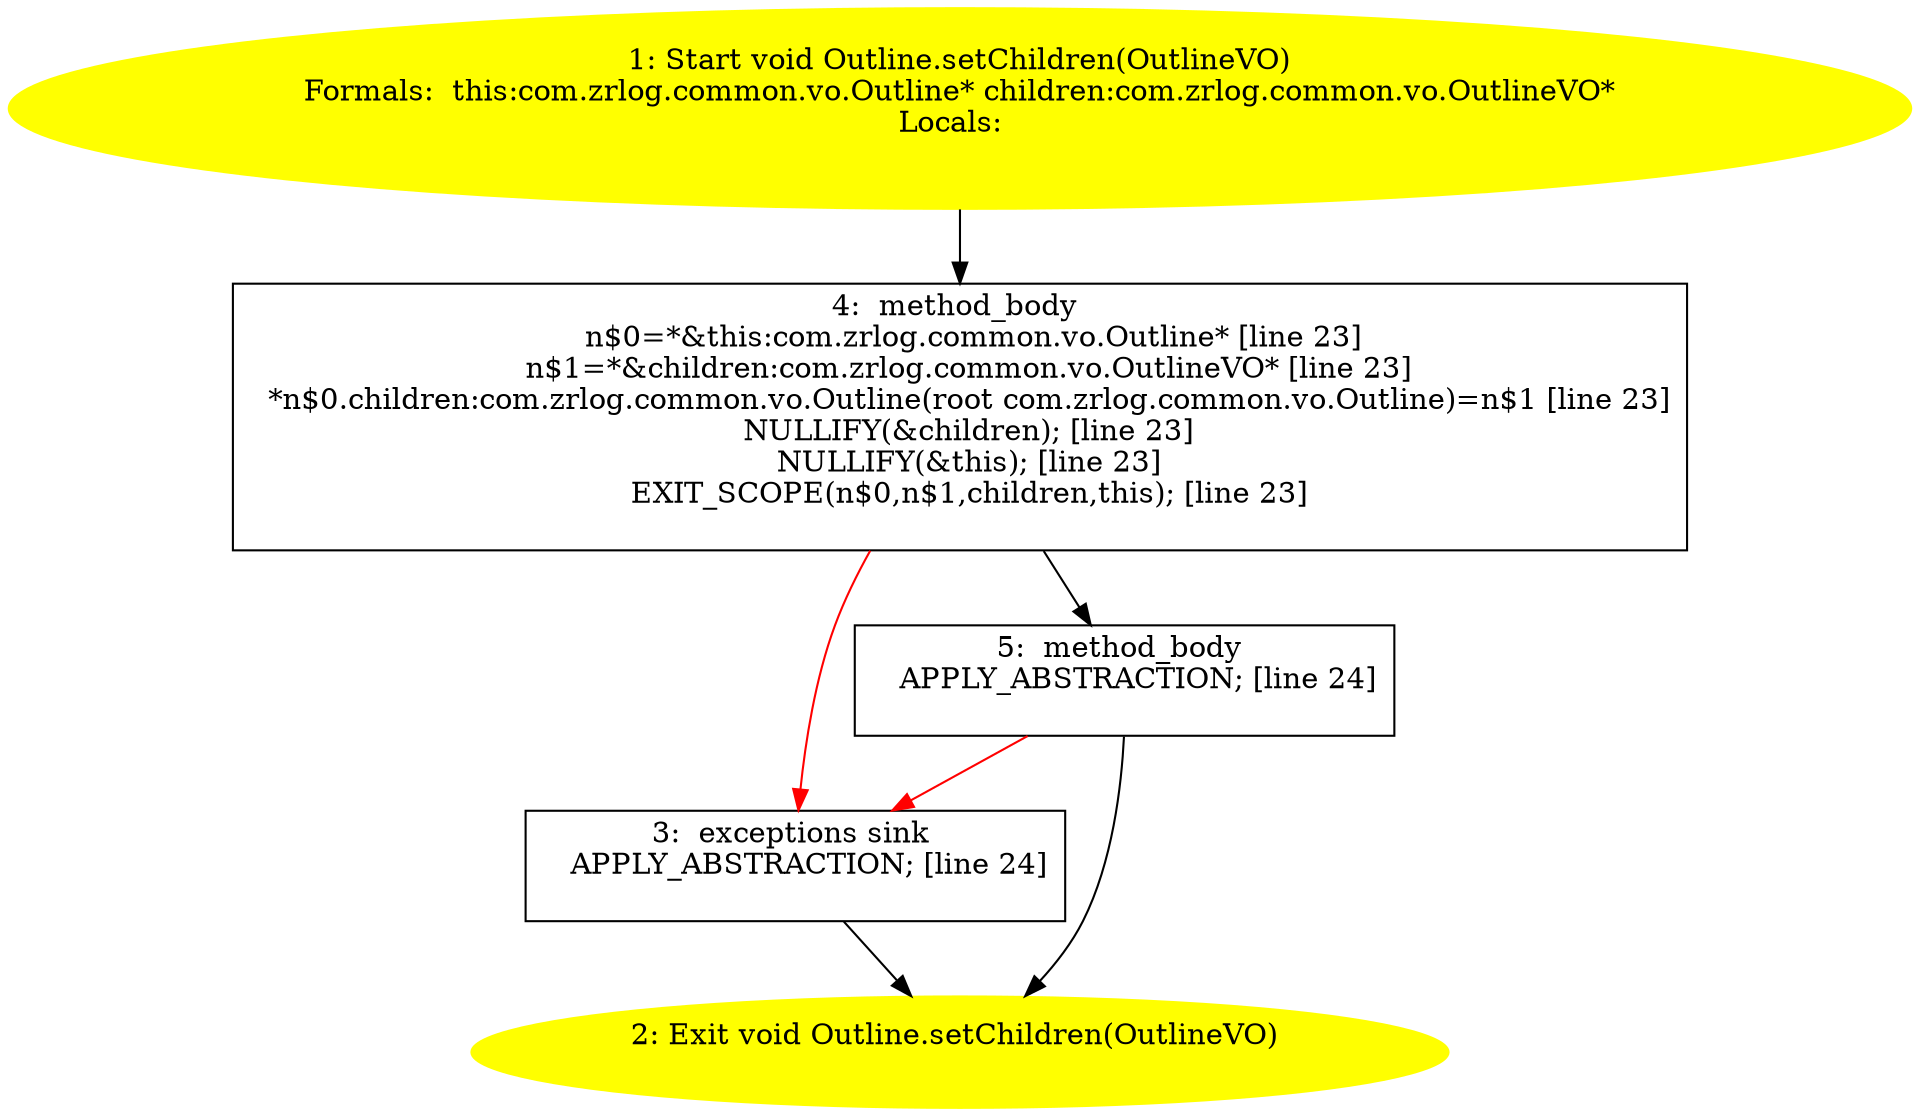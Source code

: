 /* @generated */
digraph cfg {
"com.zrlog.common.vo.Outline.setChildren(com.zrlog.common.vo.OutlineVO):void.8bffc6e6e8c94028630aeaeb261547e2_1" [label="1: Start void Outline.setChildren(OutlineVO)\nFormals:  this:com.zrlog.common.vo.Outline* children:com.zrlog.common.vo.OutlineVO*\nLocals:  \n  " color=yellow style=filled]
	

	 "com.zrlog.common.vo.Outline.setChildren(com.zrlog.common.vo.OutlineVO):void.8bffc6e6e8c94028630aeaeb261547e2_1" -> "com.zrlog.common.vo.Outline.setChildren(com.zrlog.common.vo.OutlineVO):void.8bffc6e6e8c94028630aeaeb261547e2_4" ;
"com.zrlog.common.vo.Outline.setChildren(com.zrlog.common.vo.OutlineVO):void.8bffc6e6e8c94028630aeaeb261547e2_2" [label="2: Exit void Outline.setChildren(OutlineVO) \n  " color=yellow style=filled]
	

"com.zrlog.common.vo.Outline.setChildren(com.zrlog.common.vo.OutlineVO):void.8bffc6e6e8c94028630aeaeb261547e2_3" [label="3:  exceptions sink \n   APPLY_ABSTRACTION; [line 24]\n " shape="box"]
	

	 "com.zrlog.common.vo.Outline.setChildren(com.zrlog.common.vo.OutlineVO):void.8bffc6e6e8c94028630aeaeb261547e2_3" -> "com.zrlog.common.vo.Outline.setChildren(com.zrlog.common.vo.OutlineVO):void.8bffc6e6e8c94028630aeaeb261547e2_2" ;
"com.zrlog.common.vo.Outline.setChildren(com.zrlog.common.vo.OutlineVO):void.8bffc6e6e8c94028630aeaeb261547e2_4" [label="4:  method_body \n   n$0=*&this:com.zrlog.common.vo.Outline* [line 23]\n  n$1=*&children:com.zrlog.common.vo.OutlineVO* [line 23]\n  *n$0.children:com.zrlog.common.vo.Outline(root com.zrlog.common.vo.Outline)=n$1 [line 23]\n  NULLIFY(&children); [line 23]\n  NULLIFY(&this); [line 23]\n  EXIT_SCOPE(n$0,n$1,children,this); [line 23]\n " shape="box"]
	

	 "com.zrlog.common.vo.Outline.setChildren(com.zrlog.common.vo.OutlineVO):void.8bffc6e6e8c94028630aeaeb261547e2_4" -> "com.zrlog.common.vo.Outline.setChildren(com.zrlog.common.vo.OutlineVO):void.8bffc6e6e8c94028630aeaeb261547e2_5" ;
	 "com.zrlog.common.vo.Outline.setChildren(com.zrlog.common.vo.OutlineVO):void.8bffc6e6e8c94028630aeaeb261547e2_4" -> "com.zrlog.common.vo.Outline.setChildren(com.zrlog.common.vo.OutlineVO):void.8bffc6e6e8c94028630aeaeb261547e2_3" [color="red" ];
"com.zrlog.common.vo.Outline.setChildren(com.zrlog.common.vo.OutlineVO):void.8bffc6e6e8c94028630aeaeb261547e2_5" [label="5:  method_body \n   APPLY_ABSTRACTION; [line 24]\n " shape="box"]
	

	 "com.zrlog.common.vo.Outline.setChildren(com.zrlog.common.vo.OutlineVO):void.8bffc6e6e8c94028630aeaeb261547e2_5" -> "com.zrlog.common.vo.Outline.setChildren(com.zrlog.common.vo.OutlineVO):void.8bffc6e6e8c94028630aeaeb261547e2_2" ;
	 "com.zrlog.common.vo.Outline.setChildren(com.zrlog.common.vo.OutlineVO):void.8bffc6e6e8c94028630aeaeb261547e2_5" -> "com.zrlog.common.vo.Outline.setChildren(com.zrlog.common.vo.OutlineVO):void.8bffc6e6e8c94028630aeaeb261547e2_3" [color="red" ];
}

